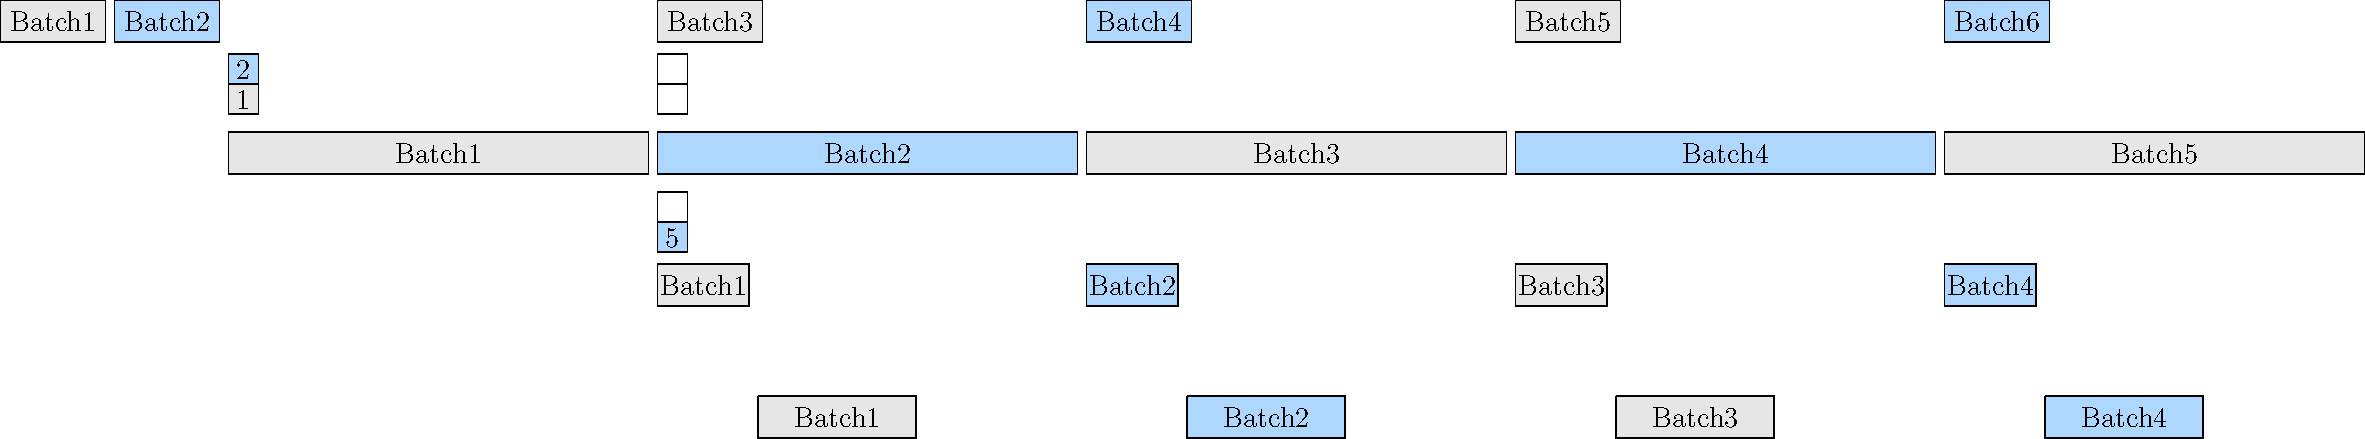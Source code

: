 import geometry;

size(40cm, 0);
unitsize(30, 0);
defaultpen(fontsize(14pt));
real xshiftUnit = 1.4;
pen fillReady = RGB(173,215,255);
pen fillBusy = lightgray;
pen fillFree = white;

real d = 0.5; //reg长度

real tinyPadding = 0.15;
real regPaddingBottom = 0.3;
real paddingBetweenBatch = 2*d+2regPaddingBottom;

// 各种 batch 的样式长度设置           //对齐chengcheng的流水线batch的长度
real batchHeight = 0.7;          
real preproWidth = 5*xshiftUnit; //train  320
real dataloadWidth = (80/320)*preproWidth; //dataloader  80
real trainWidth = (120/320)*preproWidth; //train 120
real copyWidth = (70/320)*preproWidth; //copyh2d 60

struct tagBatch
{
    picture _pic;
    string _label;
    pen _fillpen;
    pen _stylepen;
    pair _pos;
    real _width;
    real _height = batchHeight;

    void drawAt(pair pos=_pos){
        pair d = (_width, _height);
        _pos = pos;
        path lineBatch = shift(_pos)*box((0,0), d);
        label(_pic, _label, _pos+(_width/2, _height/2));
        fill(_pic, lineBatch, _fillpen);
        draw(_pic, lineBatch, _stylepen);
    }

    void operator init(string s ="", real w, real h=batchHeight, 
                    pair pos=(0,0), 
                    pen p = defaultpen, pen pstyle=defaultpen){
        this._label = s;
        this._fillpen = p;
        this._width = w;
        this._height = h;
        this._pos = pos;
        this._stylepen = pstyle;
        this.drawAt();
    }

    void operator init(tagBatch prevPipeBatch, string s ="", real w, real h=batchHeight, 
                    real paddingValue = paddingBetweenBatch+2regPaddingBottom, 
                    pen p = prevPipeBatch._fillpen, pen pstyle=prevPipeBatch._stylepen,
                    bool isNextWorkflow=true){
        this._label = s;
        this._fillpen = p;
        this._width = w;
        this._height = h;
        this._pos = point(prevPipeBatch._pic, SE) + (tinyPadding, 0);
        if(isNextWorkflow){
            this._pos = this._pos + (0, -paddingValue);
        }else{
            this._pos = this._pos + (0, +paddingValue);
        }
        
        this._stylepen = pstyle;
        this.drawAt();
    }

    tagBatch getNextBatch(string s="", pen p = this._fillpen, pen pstyle=this._stylepen){
        pair nextPos = _pos+(_width+tinyPadding, 0);
        tagBatch nextBatch = tagBatch(s, w=_width, h=_height, nextPos, p, pstyle);
        return nextBatch;
    }
}

picture operator cast(tagBatch b) {return b._pic;}

struct tagRegs
{
    struct tagReg{
        string _s;
        pen _fillpen;

        void operator init(string s="", pen p=fillFree){
            _s = s;
            _fillpen = p;
        }
    }

    tagReg[] _regs; //0 for bottom, 1 for top
    _regs.initialized(2);
    pair _pos;
    picture _pic;

    void DrawSelf(){
        path regBottom = box((0,0), (d,d));
        label(_pic, _regs[0]._s, (d/2, d/2));
        fill(_pic, regBottom, _regs[0]._fillpen);
        draw(_pic, regBottom);

        label(_pic, _regs[1]._s, (d/2, d+d/2));
        fill(_pic, shift(0,d)*regBottom, _regs[1]._fillpen);
        draw(_pic, shift(0,d)*regBottom);

        _pic = shift(_pos)*_pic;
    }
    void operator init(tagBatch batch, string dir="NW", string sb="", pen pb=fillFree, string st="", pen pt=fillFree)
    {
        _regs[0] = tagReg(sb, pb);
        _regs[1] = tagReg(st, pt);   

        if(dir == "NW"){
            _pos = point(batch, NW) + (0, regPaddingBottom);
            DrawSelf();
        }else if(dir == "NE"){
            _pos = point(batch, NE) + (tinyPadding, regPaddingBottom);
            DrawSelf();            
        }else if(dir == "SE"){
             _pos = point(batch, SE) + (tinyPadding, -regPaddingBottom-2d);
            DrawSelf();        
        }
        else{
            write("not implemented");
        }
    }
}

picture operator cast(tagRegs b) {return b._pic;}

picture getMainPic()
{
    picture pic;
    tagBatch dataBatch1 = tagBatch("Batch1", dataloadWidth, fillBusy);
    add(pic, dataBatch1);

    tagBatch dataBatch2 = dataBatch1.getNextBatch("Batch2", fillReady);
    add(pic, dataBatch2);

    tagBatch preProcessBatch1 = tagBatch(dataBatch2, "Batch1", preproWidth, fillBusy);
    add(pic, preProcessBatch1);

    tagBatch dataBatch3 = tagBatch(preProcessBatch1, "Batch3", dataloadWidth, fillBusy, false);
    add(pic, dataBatch3);

    tagBatch preProcessBatch2 = preProcessBatch1.getNextBatch("Batch2", fillReady);
    add(pic, preProcessBatch2);

    tagBatch copyBatch1 = tagBatch(preProcessBatch1, "Batch1", copyWidth, fillBusy);
    add(pic, copyBatch1);

    tagBatch trainBatch1 = tagBatch(copyBatch1, "Batch1", trainWidth, fillBusy);
    add(pic, trainBatch1);

    tagBatch dataBatch4 = tagBatch(preProcessBatch2, "Batch4", dataloadWidth, fillReady, false);
    add(pic, dataBatch4);

    tagBatch preProcessBatch3 = preProcessBatch2.getNextBatch("Batch3", fillBusy);
    add(pic, preProcessBatch3);

    tagBatch copyBatch2 = tagBatch(preProcessBatch2, "Batch2", copyWidth, 
                            fillReady);
    add(pic, copyBatch2);

    tagBatch trainBatch2 = tagBatch(copyBatch2, "Batch2", trainWidth,
                            fillReady);
    add(pic, trainBatch2);

    tagBatch dataBatch5 = tagBatch(preProcessBatch3, "Batch5", 
                            dataloadWidth,
                            fillBusy,
                            false);
    add(pic, dataBatch5);

    tagBatch preProcessBatch4 = preProcessBatch3.getNextBatch("Batch4",
                            fillReady);
    add(pic, preProcessBatch4);
    
    tagBatch copyBatch3 = tagBatch(preProcessBatch3,
                            "Batch3",
                            copyWidth);
    add(pic, copyBatch3);

    tagBatch trainBatch3 = tagBatch(copyBatch3,
                            "Batch3",
                            trainWidth);
    add(pic, trainBatch3);

    tagBatch dataBatch6 = tagBatch(preProcessBatch4,
                            "Batch6",
                            dataloadWidth,
                            fillReady,
                            false);
    add(pic, dataBatch6);

    tagBatch copyBatch4 = tagBatch(preProcessBatch4,
                        "Batch4",
                        copyWidth);
    add(pic, copyBatch4);

    tagBatch trainBatch4 = tagBatch(copyBatch4,
    "Batch4",
    trainWidth);
    add(pic, trainBatch4);

    tagBatch preProcessBatch5 = preProcessBatch4.getNextBatch("Batch5",
            fillBusy);
    add(pic, preProcessBatch5);

    tagRegs reg0 =  tagRegs(preProcessBatch1, "NW", "1", fillBusy, "2", fillReady);
    add(pic, reg0);

    tagRegs reg1 =  tagRegs(preProcessBatch1, "NE");
    add(pic, reg1);

    tagRegs reg2 =  tagRegs(preProcessBatch1, "SE", "5", fillReady);
    add(pic, reg2);

    return pic;

}

add(getMainPic());
